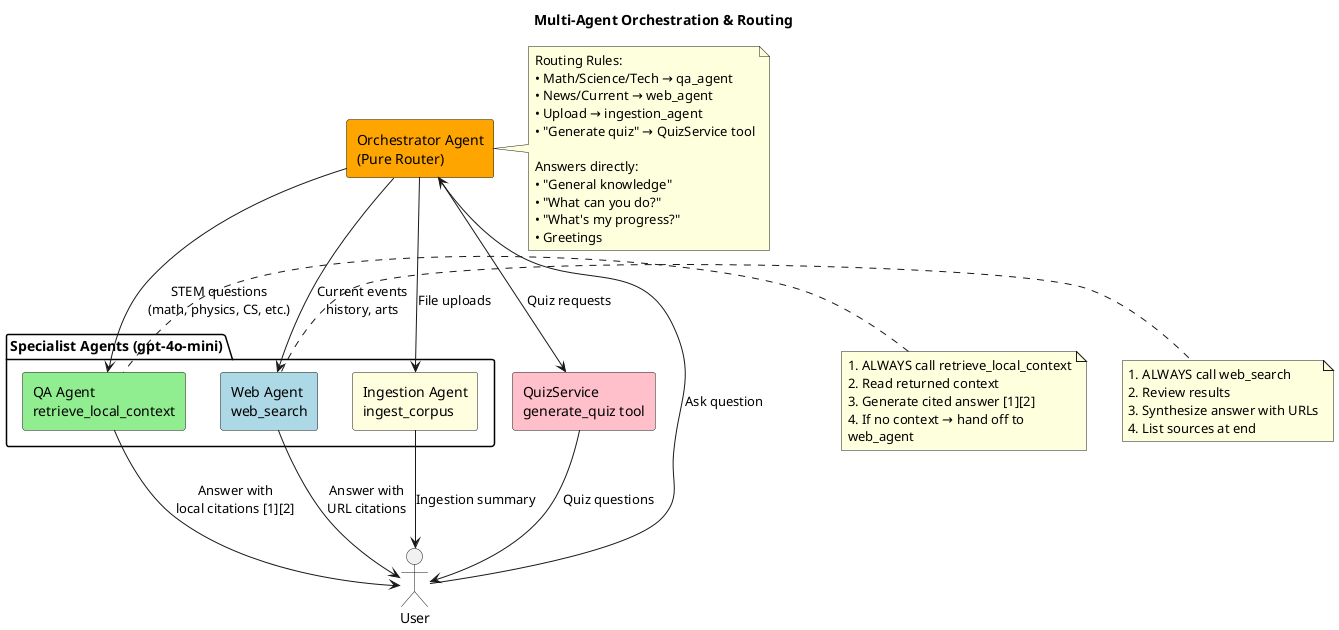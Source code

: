 @startuml
skinparam componentStyle rectangle
skinparam wrapWidth 240
title Multi-Agent Orchestration & Routing

package "Specialist Agents (gpt-4o-mini)" {
  component "QA Agent\nretrieve_local_context" as QAAgent #lightgreen
  component "Web Agent\nweb_search" as WebAgent #lightblue
  component "Ingestion Agent\ningest_corpus" as IngestionAgent #lightyellow
}

component "Orchestrator Agent\n(Pure Router)" as Orchestrator #orange
component "QuizService\ngenerate_quiz tool" as QuizService #pink

actor User
User --> Orchestrator : Ask question

Orchestrator --> QAAgent : STEM questions\n(math, physics, CS, etc.)
Orchestrator --> WebAgent : Current events\nhistory, arts
Orchestrator --> IngestionAgent : File uploads
Orchestrator --> QuizService : Quiz requests

QAAgent --> User : Answer with\nlocal citations [1][2]
WebAgent --> User : Answer with\nURL citations
IngestionAgent --> User : Ingestion summary
QuizService --> User : Quiz questions

note right of Orchestrator
  Routing Rules:
  • Math/Science/Tech → qa_agent
  • News/Current → web_agent
  • Upload → ingestion_agent
  • "Generate quiz" → QuizService tool
  
  Answers directly:
  • "General knowledge"
  • "What can you do?"
  • "What's my progress?"
  • Greetings
end note

note left of QAAgent
  1. ALWAYS call retrieve_local_context
  2. Read returned context
  3. Generate cited answer [1][2]
  4. If no context → hand off to web_agent
end note

note right of WebAgent
  1. ALWAYS call web_search
  2. Review results
  3. Synthesize answer with URLs
  4. List sources at end
end note

@enduml

@startuml
skinparam componentStyle rectangle
skinparam wrapWidth 240
title Quiz Generation & Profile Updates

actor Learner
component "QuizService" as QuizService
component "Retriever" as Retriever
component "VectorStore" as VectorStore
component "OpenAI API\n(gpt-4o-mini)" as OpenAI
component "ProgressTracker" as ProgressTracker
component "PersonalizationManager" as Personalizer
database "LearnerProfile\n*.json" as Profile

Learner -> QuizService : Request quiz\n(topic, num_questions)
QuizService -> Retriever : Find relevant content
Retriever -> VectorStore : Search chunks by topic
VectorStore --> Retriever : Top chunks
QuizService -> OpenAI : Generate questions\n+ distractors
OpenAI --> QuizService : Quiz with 4 choices each
QuizService --> Learner : Display quiz

Learner -> QuizService : Submit answers\n[0,2,1,3]
QuizService -> QuizService : Grade answers
QuizService -> ProgressTracker : Update profile\n(score, topic)

ProgressTracker -> Profile : Load profile
ProgressTracker -> ProgressTracker : Calculate deltas:\n• score ≥70% → +strength\n• score <40% → +struggle\n• Update mastery count\n• Adjust difficulty
ProgressTracker -> Profile : Save updated profile
ProgressTracker -> Personalizer : Track progress

QuizService --> Learner : Results + feedback

note right of ProgressTracker
  Profile Updates Based on Score:
  
  ≥70% (Strong):
    +0.12 domain strength
    -0.08 domain struggle
    difficulty = "independent challenge"
  
  40-70% (Medium):
    +0.06 domain strength
    no struggle change
    difficulty = "guided practice"
  
  <40% (Weak):
    +0.02 domain strength
    +0.10 domain struggle
    difficulty = "foundational guidance"
  
  Also updates:
  • concepts_mastered[domain] += correct_count
  • total_time_minutes += (questions × 1.5)
end note

@enduml

@startuml
skinparam componentStyle rectangle
skinparam wrapWidth 220
title Ingestion Pipeline

actor User
component "CLI\n`ai-tutor ingest`" as CLI
component "IngestionPipeline" as Ingestion
component "Parsers\n(PDF, Markdown, TXT)" as Parsers
component "Chunker" as Chunker
component "EmbeddingClient\n(sentence-transformers)" as EmbeddingClient
component "VectorStore\n(SimpleVectorStore)" as VectorStore
component "ChunkJsonlStore" as ChunkStore
folder "data/raw/*.pdf" as RawDocs
database "embeddings.npy" as EmbeddingsFile
database "metadata.json" as MetadataFile
database "chunks.jsonl" as ChunksFile

User --> CLI : Select directory
CLI --> Ingestion : ingest_directory(Path)
Ingestion --> RawDocs : Scan for PDFs
Ingestion --> Parsers : Parse documents
Parsers --> Chunker : Extract text
Chunker --> Chunker : Create 900-char chunks\n120-char overlap
Chunker --> EmbeddingClient : Batch encode
EmbeddingClient --> VectorStore : Store vectors
VectorStore --> EmbeddingsFile : Save numpy array
VectorStore --> MetadataFile : Save chunk IDs
Ingestion --> ChunkStore : Save full chunks
ChunkStore --> ChunksFile : Append JSONL

Ingestion --> User : Summary:\n• N documents\n• M chunks\n• Vector store updated

note right of EmbeddingClient
  Uses sentence-transformers locally
  Model: BAAI/bge-base-en
  384-dimensional vectors
  Runs on CPU (no GPU required)
end note

note left of Chunker
  Smart chunking:
  • Preserves paragraphs
  • Maintains context
  • Tracks doc metadata
  • Page numbers for citations
end note

@enduml
